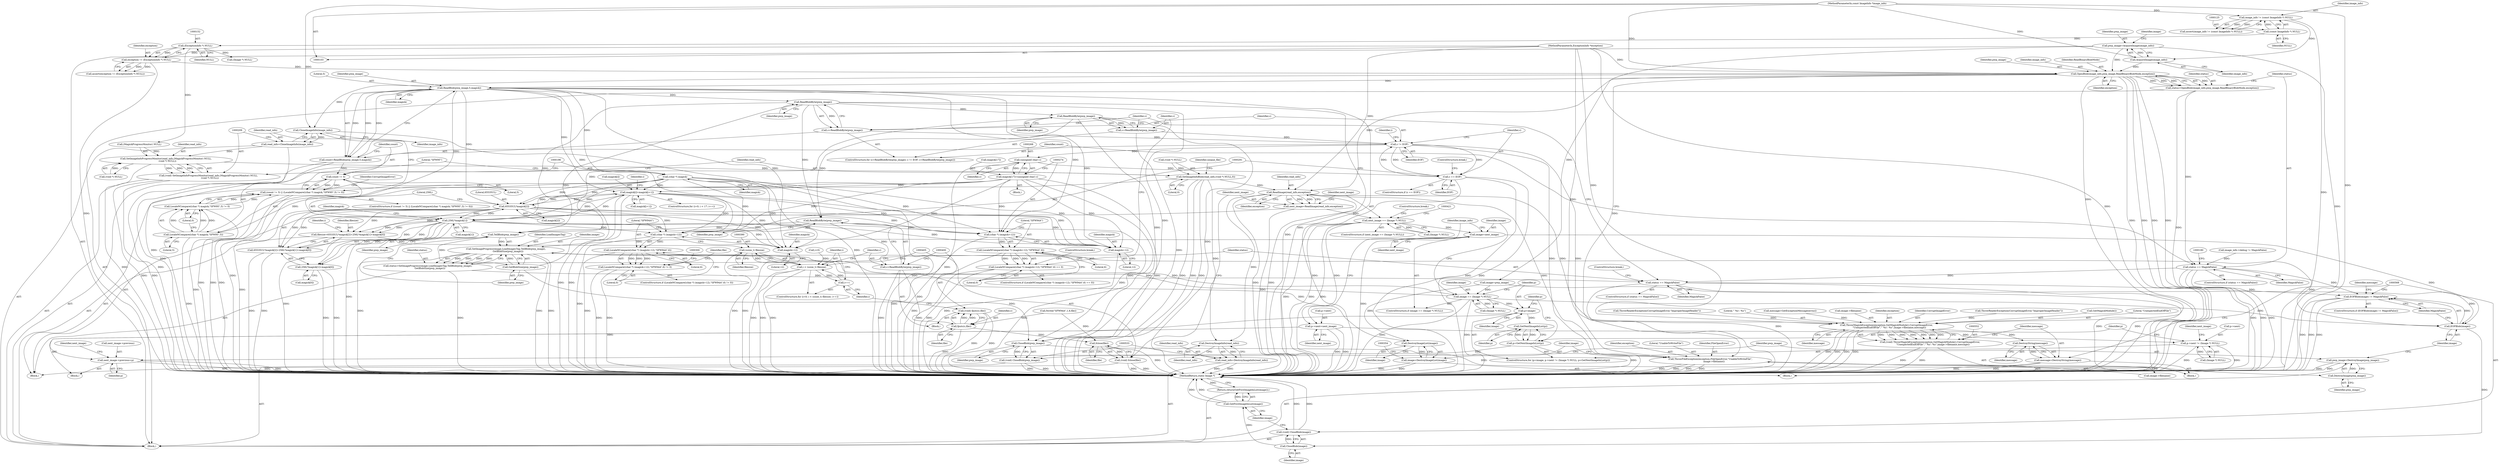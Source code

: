 digraph "1_ImageMagick_ecc03a2518c2b7dd375fde3a040fdae0bdf6a521@pointer" {
"1000169" [label="(Call,OpenBlob(image_info,pwp_image,ReadBinaryBlobMode,exception))"];
"1000162" [label="(Call,AcquireImage(image_info))"];
"1000122" [label="(Call,image_info != (const ImageInfo *) NULL)"];
"1000104" [label="(MethodParameterIn,const ImageInfo *image_info)"];
"1000124" [label="(Call,(const ImageInfo *) NULL)"];
"1000160" [label="(Call,pwp_image=AcquireImage(image_info))"];
"1000149" [label="(Call,exception != (ExceptionInfo *) NULL)"];
"1000105" [label="(MethodParameterIn,ExceptionInfo *exception)"];
"1000151" [label="(Call,(ExceptionInfo *) NULL)"];
"1000167" [label="(Call,status=OpenBlob(image_info,pwp_image,ReadBinaryBlobMode,exception))"];
"1000175" [label="(Call,status == MagickFalse)"];
"1000509" [label="(Call,status == MagickFalse)"];
"1000541" [label="(Call,EOFBlob(image) != MagickFalse)"];
"1000184" [label="(Call,ReadBlob(pwp_image,5,magick))"];
"1000182" [label="(Call,count=ReadBlob(pwp_image,5,magick))"];
"1000190" [label="(Call,count != 5)"];
"1000189" [label="(Call,(count != 5) || (LocaleNCompare((char *) magick,\"SFW95\",5) != 0))"];
"1000195" [label="(Call,(char *) magick)"];
"1000194" [label="(Call,LocaleNCompare((char *) magick,\"SFW95\",5))"];
"1000193" [label="(Call,LocaleNCompare((char *) magick,\"SFW95\",5) != 0)"];
"1000254" [label="(Call,magick[i]=magick[i+1])"];
"1000273" [label="(Call,(char *) (magick+12))"];
"1000272" [label="(Call,LocaleNCompare((char *) (magick+12),\"SFW94A\",6))"];
"1000271" [label="(Call,LocaleNCompare((char *) (magick+12),\"SFW94A\",6) == 0)"];
"1000275" [label="(Call,magick+12)"];
"1000290" [label="(Call,(char *) (magick+12))"];
"1000289" [label="(Call,LocaleNCompare((char *) (magick+12),\"SFW94A\",6))"];
"1000288" [label="(Call,LocaleNCompare((char *) (magick+12),\"SFW94A\",6) != 0)"];
"1000292" [label="(Call,magick+12)"];
"1000369" [label="(Call,65535UL*magick[2])"];
"1000366" [label="(Call,filesize=65535UL*magick[2]+256L*magick[1]+magick[0])"];
"1000389" [label="(Call,(ssize_t) filesize)"];
"1000387" [label="(Call,i < (ssize_t) filesize)"];
"1000392" [label="(Call,i++)"];
"1000368" [label="(Call,65535UL*magick[2]+256L*magick[1]+magick[0])"];
"1000375" [label="(Call,256L*magick[1])"];
"1000374" [label="(Call,256L*magick[1]+magick[0])"];
"1000235" [label="(Call,ReadBlobByte(pwp_image))"];
"1000233" [label="(Call,c=ReadBlobByte(pwp_image))"];
"1000237" [label="(Call,c != EOF)"];
"1000267" [label="(Call,(unsigned char) c)"];
"1000263" [label="(Call,magick[17]=(unsigned char) c)"];
"1000283" [label="(Call,c == EOF)"];
"1000242" [label="(Call,ReadBlobByte(pwp_image))"];
"1000240" [label="(Call,c=ReadBlobByte(pwp_image))"];
"1000397" [label="(Call,ReadBlobByte(pwp_image))"];
"1000395" [label="(Call,c=ReadBlobByte(pwp_image))"];
"1000401" [label="(Call,fputc(c,file))"];
"1000399" [label="(Call,(void) fputc(c,file))"];
"1000406" [label="(Call,fclose(file))"];
"1000404" [label="(Call,(void) fclose(file))"];
"1000504" [label="(Call,TellBlob(pwp_image))"];
"1000501" [label="(Call,SetImageProgress(image,LoadImagesTag,TellBlob(pwp_image),\n      GetBlobSize(pwp_image)))"];
"1000350" [label="(Call,DestroyImageList(image))"];
"1000348" [label="(Call,image=DestroyImageList(image))"];
"1000434" [label="(Call,image == (Image *) NULL)"];
"1000445" [label="(Call,p=image)"];
"1000457" [label="(Call,GetNextImageInList(p))"];
"1000455" [label="(Call,p=GetNextImageInList(p))"];
"1000459" [label="(Call,next_image->previous=p)"];
"1000542" [label="(Call,EOFBlob(image))"];
"1000569" [label="(Call,CloseBlob(image))"];
"1000567" [label="(Call,(void) CloseBlob(image))"];
"1000572" [label="(Call,GetFirstImageInList(image))"];
"1000571" [label="(Return,return(GetFirstImageInList(image));)"];
"1000499" [label="(Call,status=SetImageProgress(image,LoadImagesTag,TellBlob(pwp_image),\n      GetBlobSize(pwp_image)))"];
"1000506" [label="(Call,GetBlobSize(pwp_image))"];
"1000534" [label="(Call,CloseBlob(pwp_image))"];
"1000532" [label="(Call,(void) CloseBlob(pwp_image))"];
"1000538" [label="(Call,DestroyImage(pwp_image))"];
"1000536" [label="(Call,pwp_image=DestroyImage(pwp_image))"];
"1000206" [label="(Call,CloneImageInfo(image_info))"];
"1000204" [label="(Call,read_info=CloneImageInfo(image_info))"];
"1000210" [label="(Call,SetImageInfoProgressMonitor(read_info,(MagickProgressMonitor) NULL,\n    (void *) NULL))"];
"1000208" [label="(Call,(void) SetImageInfoProgressMonitor(read_info,(MagickProgressMonitor) NULL,\n    (void *) NULL))"];
"1000218" [label="(Call,SetImageInfoBlob(read_info,(void *) NULL,0))"];
"1000410" [label="(Call,ReadImage(read_info,exception))"];
"1000341" [label="(Call,ThrowFileException(exception,FileOpenError,\"UnableToWriteFile\",\n          image->filename))"];
"1000408" [label="(Call,next_image=ReadImage(read_info,exception))"];
"1000414" [label="(Call,next_image == (Image *) NULL)"];
"1000439" [label="(Call,image=next_image)"];
"1000473" [label="(Call,p->next=next_image)"];
"1000448" [label="(Call,p->next != (Image *) NULL)"];
"1000530" [label="(Call,DestroyImageInfo(read_info))"];
"1000528" [label="(Call,read_info=DestroyImageInfo(read_info))"];
"1000553" [label="(Call,ThrowMagickException(exception,GetMagickModule(),CorruptImageError,\n        \"UnexpectedEndOfFile\",\"`%s': %s\",image->filename,message))"];
"1000551" [label="(Call,(void) ThrowMagickException(exception,GetMagickModule(),CorruptImageError,\n        \"UnexpectedEndOfFile\",\"`%s': %s\",image->filename,message))"];
"1000565" [label="(Call,DestroyString(message))"];
"1000563" [label="(Call,message=DestroyString(message))"];
"1000481" [label="(Identifier,image_info)"];
"1000503" [label="(Identifier,LoadImagesTag)"];
"1000369" [label="(Call,65535UL*magick[2])"];
"1000371" [label="(Call,magick[2])"];
"1000219" [label="(Identifier,read_info)"];
"1000195" [label="(Call,(char *) magick)"];
"1000202" [label="(Identifier,CorruptImageError)"];
"1000538" [label="(Call,DestroyImage(pwp_image))"];
"1000305" [label="(Call,ThrowReaderException(CorruptImageError,\"ImproperImageHeader\"))"];
"1000267" [label="(Call,(unsigned char) c)"];
"1000191" [label="(Identifier,count)"];
"1000200" [label="(Literal,0)"];
"1000350" [label="(Call,DestroyImageList(image))"];
"1000433" [label="(ControlStructure,if (image == (Image *) NULL))"];
"1000458" [label="(Identifier,p)"];
"1000164" [label="(Call,image=pwp_image)"];
"1000278" [label="(Literal,\"SFW94A\")"];
"1000397" [label="(Call,ReadBlobByte(pwp_image))"];
"1000389" [label="(Call,(ssize_t) filesize)"];
"1000448" [label="(Call,p->next != (Image *) NULL)"];
"1000565" [label="(Call,DestroyString(message))"];
"1000187" [label="(Identifier,magick)"];
"1000281" [label="(ControlStructure,break;)"];
"1000466" [label="(Identifier,next_image)"];
"1000123" [label="(Identifier,image_info)"];
"1000541" [label="(Call,EOFBlob(image) != MagickFalse)"];
"1000572" [label="(Call,GetFirstImageInList(image))"];
"1000231" [label="(Block,)"];
"1000445" [label="(Call,p=image)"];
"1000537" [label="(Identifier,pwp_image)"];
"1000510" [label="(Identifier,status)"];
"1000457" [label="(Call,GetNextImageInList(p))"];
"1000398" [label="(Identifier,pwp_image)"];
"1000270" [label="(ControlStructure,if (LocaleNCompare((char *) (magick+12),\"SFW94A\",6) == 0))"];
"1000220" [label="(Call,(void *) NULL)"];
"1000558" [label="(Literal,\"`%s': %s\")"];
"1000449" [label="(Call,p->next)"];
"1000176" [label="(Identifier,status)"];
"1000190" [label="(Call,count != 5)"];
"1000349" [label="(Identifier,image)"];
"1000279" [label="(Literal,6)"];
"1000506" [label="(Call,GetBlobSize(pwp_image))"];
"1000512" [label="(ControlStructure,break;)"];
"1000243" [label="(Identifier,pwp_image)"];
"1000292" [label="(Call,magick+12)"];
"1000548" [label="(Identifier,message)"];
"1000563" [label="(Call,message=DestroyString(message))"];
"1000567" [label="(Call,(void) CloseBlob(image))"];
"1000236" [label="(Identifier,pwp_image)"];
"1000241" [label="(Identifier,c)"];
"1000507" [label="(Identifier,pwp_image)"];
"1000342" [label="(Identifier,exception)"];
"1000473" [label="(Call,p->next=next_image)"];
"1000456" [label="(Identifier,p)"];
"1000341" [label="(Call,ThrowFileException(exception,FileOpenError,\"UnableToWriteFile\",\n          image->filename))"];
"1000377" [label="(Call,magick[1])"];
"1000106" [label="(Block,)"];
"1000534" [label="(Call,CloseBlob(pwp_image))"];
"1000460" [label="(Call,next_image->previous)"];
"1000553" [label="(Call,ThrowMagickException(exception,GetMagickModule(),CorruptImageError,\n        \"UnexpectedEndOfFile\",\"`%s': %s\",image->filename,message))"];
"1000536" [label="(Call,pwp_image=DestroyImage(pwp_image))"];
"1000189" [label="(Call,(count != 5) || (LocaleNCompare((char *) magick,\"SFW95\",5) != 0))"];
"1000404" [label="(Call,(void) fclose(file))"];
"1000104" [label="(MethodParameterIn,const ImageInfo *image_info)"];
"1000444" [label="(ControlStructure,for (p=image; p->next != (Image *) NULL; p=GetNextImageInList(p)))"];
"1000511" [label="(Identifier,MagickFalse)"];
"1000419" [label="(ControlStructure,break;)"];
"1000441" [label="(Identifier,next_image)"];
"1000198" [label="(Literal,\"SFW95\")"];
"1000160" [label="(Call,pwp_image=AcquireImage(image_info))"];
"1000186" [label="(Literal,5)"];
"1000197" [label="(Identifier,magick)"];
"1000547" [label="(Call,message=GetExceptionMessage(errno))"];
"1000545" [label="(Block,)"];
"1000383" [label="(ControlStructure,for (i=0; i < (ssize_t) filesize; i++))"];
"1000258" [label="(Call,magick[i+1])"];
"1000272" [label="(Call,LocaleNCompare((char *) (magick+12),\"SFW94A\",6))"];
"1000182" [label="(Call,count=ReadBlob(pwp_image,5,magick))"];
"1000384" [label="(Call,i=0)"];
"1000569" [label="(Call,CloseBlob(image))"];
"1000564" [label="(Identifier,message)"];
"1000410" [label="(Call,ReadImage(read_info,exception))"];
"1000334" [label="(Block,)"];
"1000212" [label="(Call,(MagickProgressMonitor) NULL)"];
"1000573" [label="(Identifier,image)"];
"1000165" [label="(Identifier,image)"];
"1000192" [label="(Literal,5)"];
"1000297" [label="(Literal,0)"];
"1000435" [label="(Identifier,image)"];
"1000296" [label="(Literal,6)"];
"1000401" [label="(Call,fputc(c,file))"];
"1000455" [label="(Call,p=GetNextImageInList(p))"];
"1000393" [label="(Identifier,i)"];
"1000285" [label="(Identifier,EOF)"];
"1000218" [label="(Call,SetImageInfoBlob(read_info,(void *) NULL,0))"];
"1000416" [label="(Call,(Image *) NULL)"];
"1000121" [label="(Call,assert(image_info != (const ImageInfo *) NULL))"];
"1000194" [label="(Call,LocaleNCompare((char *) magick,\"SFW95\",5))"];
"1000562" [label="(Identifier,message)"];
"1000505" [label="(Identifier,pwp_image)"];
"1000215" [label="(Call,(void *) NULL)"];
"1000289" [label="(Call,LocaleNCompare((char *) (magick+12),\"SFW94A\",6))"];
"1000543" [label="(Identifier,image)"];
"1000179" [label="(Call,(Image *) NULL)"];
"1000559" [label="(Call,image->filename)"];
"1000245" [label="(ControlStructure,for (i=0; i < 17; i++))"];
"1000283" [label="(Call,c == EOF)"];
"1000162" [label="(Call,AcquireImage(image_info))"];
"1000244" [label="(Block,)"];
"1000225" [label="(Identifier,unique_file)"];
"1000412" [label="(Identifier,exception)"];
"1000450" [label="(Identifier,p)"];
"1000345" [label="(Call,image->filename)"];
"1000344" [label="(Literal,\"UnableToWriteFile\")"];
"1000253" [label="(Identifier,i)"];
"1000415" [label="(Identifier,next_image)"];
"1000175" [label="(Call,status == MagickFalse)"];
"1000242" [label="(Call,ReadBlobByte(pwp_image))"];
"1000295" [label="(Literal,\"SFW94A\")"];
"1000388" [label="(Identifier,i)"];
"1000446" [label="(Identifier,p)"];
"1000408" [label="(Call,next_image=ReadImage(read_info,exception))"];
"1000409" [label="(Identifier,next_image)"];
"1000381" [label="(Identifier,magick)"];
"1000554" [label="(Identifier,exception)"];
"1000151" [label="(Call,(ExceptionInfo *) NULL)"];
"1000529" [label="(Identifier,read_info)"];
"1000177" [label="(Identifier,MagickFalse)"];
"1000396" [label="(Identifier,c)"];
"1000343" [label="(Identifier,FileOpenError)"];
"1000205" [label="(Identifier,read_info)"];
"1000288" [label="(Call,LocaleNCompare((char *) (magick+12),\"SFW94A\",6) != 0)"];
"1000551" [label="(Call,(void) ThrowMagickException(exception,GetMagickModule(),CorruptImageError,\n        \"UnexpectedEndOfFile\",\"`%s': %s\",image->filename,message))"];
"1000105" [label="(MethodParameterIn,ExceptionInfo *exception)"];
"1000370" [label="(Literal,65535UL)"];
"1000366" [label="(Call,filesize=65535UL*magick[2]+256L*magick[1]+magick[0])"];
"1000238" [label="(Identifier,c)"];
"1000556" [label="(Identifier,CorruptImageError)"];
"1000277" [label="(Literal,12)"];
"1000171" [label="(Identifier,pwp_image)"];
"1000150" [label="(Identifier,exception)"];
"1000169" [label="(Call,OpenBlob(image_info,pwp_image,ReadBinaryBlobMode,exception))"];
"1000276" [label="(Identifier,magick)"];
"1000411" [label="(Identifier,read_info)"];
"1000134" [label="(Call,image_info->debug != MagickFalse)"];
"1000502" [label="(Identifier,image)"];
"1000392" [label="(Call,i++)"];
"1000348" [label="(Call,image=DestroyImageList(image))"];
"1000540" [label="(ControlStructure,if (EOFBlob(image) != MagickFalse))"];
"1000290" [label="(Call,(char *) (magick+12))"];
"1000368" [label="(Call,65535UL*magick[2]+256L*magick[1]+magick[0])"];
"1000174" [label="(ControlStructure,if (status == MagickFalse))"];
"1000204" [label="(Call,read_info=CloneImageInfo(image_info))"];
"1000201" [label="(Call,ThrowReaderException(CorruptImageError,\"ImproperImageHeader\"))"];
"1000206" [label="(Call,CloneImageInfo(image_info))"];
"1000293" [label="(Identifier,magick)"];
"1000375" [label="(Call,256L*magick[1])"];
"1000452" [label="(Call,(Image *) NULL)"];
"1000188" [label="(ControlStructure,if ((count != 5) || (LocaleNCompare((char *) magick,\"SFW95\",5) != 0)))"];
"1000247" [label="(Identifier,i)"];
"1000255" [label="(Call,magick[i])"];
"1000184" [label="(Call,ReadBlob(pwp_image,5,magick))"];
"1000403" [label="(Identifier,file)"];
"1000440" [label="(Identifier,image)"];
"1000395" [label="(Call,c=ReadBlobByte(pwp_image))"];
"1000148" [label="(Call,assert(exception != (ExceptionInfo *) NULL))"];
"1000542" [label="(Call,EOFBlob(image))"];
"1000501" [label="(Call,SetImageProgress(image,LoadImagesTag,TellBlob(pwp_image),\n      GetBlobSize(pwp_image)))"];
"1000173" [label="(Identifier,exception)"];
"1000167" [label="(Call,status=OpenBlob(image_info,pwp_image,ReadBinaryBlobMode,exception))"];
"1000351" [label="(Identifier,image)"];
"1000271" [label="(Call,LocaleNCompare((char *) (magick+12),\"SFW94A\",6) == 0)"];
"1000391" [label="(Identifier,filesize)"];
"1000555" [label="(Call,GetMagickModule())"];
"1000269" [label="(Identifier,c)"];
"1000385" [label="(Identifier,i)"];
"1000124" [label="(Call,(const ImageInfo *) NULL)"];
"1000294" [label="(Literal,12)"];
"1000232" [label="(ControlStructure,for (c=ReadBlobByte(pwp_image); c != EOF; c=ReadBlobByte(pwp_image)))"];
"1000463" [label="(Identifier,p)"];
"1000223" [label="(Literal,0)"];
"1000233" [label="(Call,c=ReadBlobByte(pwp_image))"];
"1000210" [label="(Call,SetImageInfoProgressMonitor(read_info,(MagickProgressMonitor) NULL,\n    (void *) NULL))"];
"1000434" [label="(Call,image == (Image *) NULL)"];
"1000235" [label="(Call,ReadBlobByte(pwp_image))"];
"1000571" [label="(Return,return(GetFirstImageInList(image));)"];
"1000566" [label="(Identifier,message)"];
"1000459" [label="(Call,next_image->previous=p)"];
"1000402" [label="(Identifier,c)"];
"1000399" [label="(Call,(void) fputc(c,file))"];
"1000199" [label="(Literal,5)"];
"1000530" [label="(Call,DestroyImageInfo(read_info))"];
"1000535" [label="(Identifier,pwp_image)"];
"1000447" [label="(Identifier,image)"];
"1000309" [label="(Identifier,file)"];
"1000544" [label="(Identifier,MagickFalse)"];
"1000286" [label="(ControlStructure,break;)"];
"1000508" [label="(ControlStructure,if (status == MagickFalse))"];
"1000387" [label="(Call,i < (ssize_t) filesize)"];
"1000570" [label="(Identifier,image)"];
"1000557" [label="(Literal,\"UnexpectedEndOfFile\")"];
"1000406" [label="(Call,fclose(file))"];
"1000367" [label="(Identifier,filesize)"];
"1000211" [label="(Identifier,read_info)"];
"1000284" [label="(Identifier,c)"];
"1000539" [label="(Identifier,pwp_image)"];
"1000161" [label="(Identifier,pwp_image)"];
"1000374" [label="(Call,256L*magick[1]+magick[0])"];
"1000263" [label="(Call,magick[17]=(unsigned char) c)"];
"1000531" [label="(Identifier,read_info)"];
"1000376" [label="(Literal,256L)"];
"1000207" [label="(Identifier,image_info)"];
"1000443" [label="(Block,)"];
"1000413" [label="(ControlStructure,if (next_image == (Image *) NULL))"];
"1000163" [label="(Identifier,image_info)"];
"1000273" [label="(Call,(char *) (magick+12))"];
"1000275" [label="(Call,magick+12)"];
"1000280" [label="(Literal,0)"];
"1000394" [label="(Block,)"];
"1000532" [label="(Call,(void) CloseBlob(pwp_image))"];
"1000474" [label="(Call,p->next)"];
"1000170" [label="(Identifier,image_info)"];
"1000126" [label="(Identifier,NULL)"];
"1000153" [label="(Identifier,NULL)"];
"1000208" [label="(Call,(void) SetImageInfoProgressMonitor(read_info,(MagickProgressMonitor) NULL,\n    (void *) NULL))"];
"1000500" [label="(Identifier,status)"];
"1000574" [label="(MethodReturn,static Image *)"];
"1000414" [label="(Call,next_image == (Image *) NULL)"];
"1000254" [label="(Call,magick[i]=magick[i+1])"];
"1000358" [label="(Call,fwrite(\"SFW94A\",1,6,file))"];
"1000183" [label="(Identifier,count)"];
"1000380" [label="(Call,magick[0])"];
"1000234" [label="(Identifier,c)"];
"1000287" [label="(ControlStructure,if (LocaleNCompare((char *) (magick+12),\"SFW94A\",6) != 0))"];
"1000509" [label="(Call,status == MagickFalse)"];
"1000237" [label="(Call,c != EOF)"];
"1000407" [label="(Identifier,file)"];
"1000282" [label="(ControlStructure,if (c == EOF))"];
"1000439" [label="(Call,image=next_image)"];
"1000168" [label="(Identifier,status)"];
"1000185" [label="(Identifier,pwp_image)"];
"1000461" [label="(Identifier,next_image)"];
"1000504" [label="(Call,TellBlob(pwp_image))"];
"1000264" [label="(Call,magick[17])"];
"1000528" [label="(Call,read_info=DestroyImageInfo(read_info))"];
"1000122" [label="(Call,image_info != (const ImageInfo *) NULL)"];
"1000149" [label="(Call,exception != (ExceptionInfo *) NULL)"];
"1000499" [label="(Call,status=SetImageProgress(image,LoadImagesTag,TellBlob(pwp_image),\n      GetBlobSize(pwp_image)))"];
"1000477" [label="(Identifier,next_image)"];
"1000193" [label="(Call,LocaleNCompare((char *) magick,\"SFW95\",5) != 0)"];
"1000436" [label="(Call,(Image *) NULL)"];
"1000172" [label="(Identifier,ReadBinaryBlobMode)"];
"1000240" [label="(Call,c=ReadBlobByte(pwp_image))"];
"1000239" [label="(Identifier,EOF)"];
"1000169" -> "1000167"  [label="AST: "];
"1000169" -> "1000173"  [label="CFG: "];
"1000170" -> "1000169"  [label="AST: "];
"1000171" -> "1000169"  [label="AST: "];
"1000172" -> "1000169"  [label="AST: "];
"1000173" -> "1000169"  [label="AST: "];
"1000167" -> "1000169"  [label="CFG: "];
"1000169" -> "1000574"  [label="DDG: "];
"1000169" -> "1000574"  [label="DDG: "];
"1000169" -> "1000574"  [label="DDG: "];
"1000169" -> "1000574"  [label="DDG: "];
"1000169" -> "1000167"  [label="DDG: "];
"1000169" -> "1000167"  [label="DDG: "];
"1000169" -> "1000167"  [label="DDG: "];
"1000169" -> "1000167"  [label="DDG: "];
"1000162" -> "1000169"  [label="DDG: "];
"1000104" -> "1000169"  [label="DDG: "];
"1000160" -> "1000169"  [label="DDG: "];
"1000149" -> "1000169"  [label="DDG: "];
"1000105" -> "1000169"  [label="DDG: "];
"1000169" -> "1000184"  [label="DDG: "];
"1000169" -> "1000206"  [label="DDG: "];
"1000169" -> "1000341"  [label="DDG: "];
"1000169" -> "1000410"  [label="DDG: "];
"1000169" -> "1000553"  [label="DDG: "];
"1000162" -> "1000160"  [label="AST: "];
"1000162" -> "1000163"  [label="CFG: "];
"1000163" -> "1000162"  [label="AST: "];
"1000160" -> "1000162"  [label="CFG: "];
"1000162" -> "1000160"  [label="DDG: "];
"1000122" -> "1000162"  [label="DDG: "];
"1000104" -> "1000162"  [label="DDG: "];
"1000122" -> "1000121"  [label="AST: "];
"1000122" -> "1000124"  [label="CFG: "];
"1000123" -> "1000122"  [label="AST: "];
"1000124" -> "1000122"  [label="AST: "];
"1000121" -> "1000122"  [label="CFG: "];
"1000122" -> "1000574"  [label="DDG: "];
"1000122" -> "1000121"  [label="DDG: "];
"1000122" -> "1000121"  [label="DDG: "];
"1000104" -> "1000122"  [label="DDG: "];
"1000124" -> "1000122"  [label="DDG: "];
"1000104" -> "1000103"  [label="AST: "];
"1000104" -> "1000574"  [label="DDG: "];
"1000104" -> "1000206"  [label="DDG: "];
"1000124" -> "1000126"  [label="CFG: "];
"1000125" -> "1000124"  [label="AST: "];
"1000126" -> "1000124"  [label="AST: "];
"1000124" -> "1000151"  [label="DDG: "];
"1000160" -> "1000106"  [label="AST: "];
"1000161" -> "1000160"  [label="AST: "];
"1000165" -> "1000160"  [label="CFG: "];
"1000160" -> "1000574"  [label="DDG: "];
"1000160" -> "1000164"  [label="DDG: "];
"1000149" -> "1000148"  [label="AST: "];
"1000149" -> "1000151"  [label="CFG: "];
"1000150" -> "1000149"  [label="AST: "];
"1000151" -> "1000149"  [label="AST: "];
"1000148" -> "1000149"  [label="CFG: "];
"1000149" -> "1000574"  [label="DDG: "];
"1000149" -> "1000148"  [label="DDG: "];
"1000149" -> "1000148"  [label="DDG: "];
"1000105" -> "1000149"  [label="DDG: "];
"1000151" -> "1000149"  [label="DDG: "];
"1000105" -> "1000103"  [label="AST: "];
"1000105" -> "1000574"  [label="DDG: "];
"1000105" -> "1000341"  [label="DDG: "];
"1000105" -> "1000410"  [label="DDG: "];
"1000105" -> "1000553"  [label="DDG: "];
"1000151" -> "1000153"  [label="CFG: "];
"1000152" -> "1000151"  [label="AST: "];
"1000153" -> "1000151"  [label="AST: "];
"1000151" -> "1000179"  [label="DDG: "];
"1000151" -> "1000212"  [label="DDG: "];
"1000167" -> "1000106"  [label="AST: "];
"1000168" -> "1000167"  [label="AST: "];
"1000176" -> "1000167"  [label="CFG: "];
"1000167" -> "1000574"  [label="DDG: "];
"1000167" -> "1000175"  [label="DDG: "];
"1000175" -> "1000174"  [label="AST: "];
"1000175" -> "1000177"  [label="CFG: "];
"1000176" -> "1000175"  [label="AST: "];
"1000177" -> "1000175"  [label="AST: "];
"1000180" -> "1000175"  [label="CFG: "];
"1000183" -> "1000175"  [label="CFG: "];
"1000175" -> "1000574"  [label="DDG: "];
"1000175" -> "1000574"  [label="DDG: "];
"1000175" -> "1000574"  [label="DDG: "];
"1000134" -> "1000175"  [label="DDG: "];
"1000175" -> "1000509"  [label="DDG: "];
"1000175" -> "1000541"  [label="DDG: "];
"1000509" -> "1000508"  [label="AST: "];
"1000509" -> "1000511"  [label="CFG: "];
"1000510" -> "1000509"  [label="AST: "];
"1000511" -> "1000509"  [label="AST: "];
"1000234" -> "1000509"  [label="CFG: "];
"1000512" -> "1000509"  [label="CFG: "];
"1000509" -> "1000574"  [label="DDG: "];
"1000509" -> "1000574"  [label="DDG: "];
"1000509" -> "1000574"  [label="DDG: "];
"1000499" -> "1000509"  [label="DDG: "];
"1000509" -> "1000541"  [label="DDG: "];
"1000541" -> "1000540"  [label="AST: "];
"1000541" -> "1000544"  [label="CFG: "];
"1000542" -> "1000541"  [label="AST: "];
"1000544" -> "1000541"  [label="AST: "];
"1000548" -> "1000541"  [label="CFG: "];
"1000568" -> "1000541"  [label="CFG: "];
"1000541" -> "1000574"  [label="DDG: "];
"1000541" -> "1000574"  [label="DDG: "];
"1000541" -> "1000574"  [label="DDG: "];
"1000542" -> "1000541"  [label="DDG: "];
"1000184" -> "1000182"  [label="AST: "];
"1000184" -> "1000187"  [label="CFG: "];
"1000185" -> "1000184"  [label="AST: "];
"1000186" -> "1000184"  [label="AST: "];
"1000187" -> "1000184"  [label="AST: "];
"1000182" -> "1000184"  [label="CFG: "];
"1000184" -> "1000574"  [label="DDG: "];
"1000184" -> "1000182"  [label="DDG: "];
"1000184" -> "1000182"  [label="DDG: "];
"1000184" -> "1000182"  [label="DDG: "];
"1000184" -> "1000195"  [label="DDG: "];
"1000184" -> "1000235"  [label="DDG: "];
"1000184" -> "1000254"  [label="DDG: "];
"1000184" -> "1000273"  [label="DDG: "];
"1000184" -> "1000275"  [label="DDG: "];
"1000184" -> "1000290"  [label="DDG: "];
"1000184" -> "1000292"  [label="DDG: "];
"1000184" -> "1000369"  [label="DDG: "];
"1000184" -> "1000375"  [label="DDG: "];
"1000182" -> "1000106"  [label="AST: "];
"1000183" -> "1000182"  [label="AST: "];
"1000191" -> "1000182"  [label="CFG: "];
"1000182" -> "1000574"  [label="DDG: "];
"1000182" -> "1000190"  [label="DDG: "];
"1000190" -> "1000189"  [label="AST: "];
"1000190" -> "1000192"  [label="CFG: "];
"1000191" -> "1000190"  [label="AST: "];
"1000192" -> "1000190"  [label="AST: "];
"1000196" -> "1000190"  [label="CFG: "];
"1000189" -> "1000190"  [label="CFG: "];
"1000190" -> "1000574"  [label="DDG: "];
"1000190" -> "1000189"  [label="DDG: "];
"1000190" -> "1000189"  [label="DDG: "];
"1000189" -> "1000188"  [label="AST: "];
"1000189" -> "1000193"  [label="CFG: "];
"1000193" -> "1000189"  [label="AST: "];
"1000202" -> "1000189"  [label="CFG: "];
"1000205" -> "1000189"  [label="CFG: "];
"1000189" -> "1000574"  [label="DDG: "];
"1000189" -> "1000574"  [label="DDG: "];
"1000189" -> "1000574"  [label="DDG: "];
"1000193" -> "1000189"  [label="DDG: "];
"1000193" -> "1000189"  [label="DDG: "];
"1000195" -> "1000194"  [label="AST: "];
"1000195" -> "1000197"  [label="CFG: "];
"1000196" -> "1000195"  [label="AST: "];
"1000197" -> "1000195"  [label="AST: "];
"1000198" -> "1000195"  [label="CFG: "];
"1000195" -> "1000574"  [label="DDG: "];
"1000195" -> "1000194"  [label="DDG: "];
"1000195" -> "1000254"  [label="DDG: "];
"1000195" -> "1000273"  [label="DDG: "];
"1000195" -> "1000275"  [label="DDG: "];
"1000195" -> "1000290"  [label="DDG: "];
"1000195" -> "1000292"  [label="DDG: "];
"1000195" -> "1000369"  [label="DDG: "];
"1000195" -> "1000375"  [label="DDG: "];
"1000194" -> "1000193"  [label="AST: "];
"1000194" -> "1000199"  [label="CFG: "];
"1000198" -> "1000194"  [label="AST: "];
"1000199" -> "1000194"  [label="AST: "];
"1000200" -> "1000194"  [label="CFG: "];
"1000194" -> "1000574"  [label="DDG: "];
"1000194" -> "1000193"  [label="DDG: "];
"1000194" -> "1000193"  [label="DDG: "];
"1000194" -> "1000193"  [label="DDG: "];
"1000193" -> "1000200"  [label="CFG: "];
"1000200" -> "1000193"  [label="AST: "];
"1000193" -> "1000574"  [label="DDG: "];
"1000254" -> "1000245"  [label="AST: "];
"1000254" -> "1000258"  [label="CFG: "];
"1000255" -> "1000254"  [label="AST: "];
"1000258" -> "1000254"  [label="AST: "];
"1000253" -> "1000254"  [label="CFG: "];
"1000254" -> "1000574"  [label="DDG: "];
"1000254" -> "1000574"  [label="DDG: "];
"1000375" -> "1000254"  [label="DDG: "];
"1000263" -> "1000254"  [label="DDG: "];
"1000369" -> "1000254"  [label="DDG: "];
"1000254" -> "1000273"  [label="DDG: "];
"1000254" -> "1000275"  [label="DDG: "];
"1000254" -> "1000290"  [label="DDG: "];
"1000254" -> "1000292"  [label="DDG: "];
"1000254" -> "1000369"  [label="DDG: "];
"1000254" -> "1000375"  [label="DDG: "];
"1000273" -> "1000272"  [label="AST: "];
"1000273" -> "1000275"  [label="CFG: "];
"1000274" -> "1000273"  [label="AST: "];
"1000275" -> "1000273"  [label="AST: "];
"1000278" -> "1000273"  [label="CFG: "];
"1000273" -> "1000574"  [label="DDG: "];
"1000273" -> "1000272"  [label="DDG: "];
"1000375" -> "1000273"  [label="DDG: "];
"1000263" -> "1000273"  [label="DDG: "];
"1000369" -> "1000273"  [label="DDG: "];
"1000272" -> "1000271"  [label="AST: "];
"1000272" -> "1000279"  [label="CFG: "];
"1000278" -> "1000272"  [label="AST: "];
"1000279" -> "1000272"  [label="AST: "];
"1000280" -> "1000272"  [label="CFG: "];
"1000272" -> "1000574"  [label="DDG: "];
"1000272" -> "1000271"  [label="DDG: "];
"1000272" -> "1000271"  [label="DDG: "];
"1000272" -> "1000271"  [label="DDG: "];
"1000271" -> "1000270"  [label="AST: "];
"1000271" -> "1000280"  [label="CFG: "];
"1000280" -> "1000271"  [label="AST: "];
"1000281" -> "1000271"  [label="CFG: "];
"1000241" -> "1000271"  [label="CFG: "];
"1000271" -> "1000574"  [label="DDG: "];
"1000271" -> "1000574"  [label="DDG: "];
"1000275" -> "1000277"  [label="CFG: "];
"1000276" -> "1000275"  [label="AST: "];
"1000277" -> "1000275"  [label="AST: "];
"1000275" -> "1000574"  [label="DDG: "];
"1000375" -> "1000275"  [label="DDG: "];
"1000263" -> "1000275"  [label="DDG: "];
"1000369" -> "1000275"  [label="DDG: "];
"1000290" -> "1000289"  [label="AST: "];
"1000290" -> "1000292"  [label="CFG: "];
"1000291" -> "1000290"  [label="AST: "];
"1000292" -> "1000290"  [label="AST: "];
"1000295" -> "1000290"  [label="CFG: "];
"1000290" -> "1000574"  [label="DDG: "];
"1000290" -> "1000289"  [label="DDG: "];
"1000375" -> "1000290"  [label="DDG: "];
"1000263" -> "1000290"  [label="DDG: "];
"1000369" -> "1000290"  [label="DDG: "];
"1000289" -> "1000288"  [label="AST: "];
"1000289" -> "1000296"  [label="CFG: "];
"1000295" -> "1000289"  [label="AST: "];
"1000296" -> "1000289"  [label="AST: "];
"1000297" -> "1000289"  [label="CFG: "];
"1000289" -> "1000574"  [label="DDG: "];
"1000289" -> "1000288"  [label="DDG: "];
"1000289" -> "1000288"  [label="DDG: "];
"1000289" -> "1000288"  [label="DDG: "];
"1000288" -> "1000287"  [label="AST: "];
"1000288" -> "1000297"  [label="CFG: "];
"1000297" -> "1000288"  [label="AST: "];
"1000300" -> "1000288"  [label="CFG: "];
"1000309" -> "1000288"  [label="CFG: "];
"1000288" -> "1000574"  [label="DDG: "];
"1000288" -> "1000574"  [label="DDG: "];
"1000292" -> "1000294"  [label="CFG: "];
"1000293" -> "1000292"  [label="AST: "];
"1000294" -> "1000292"  [label="AST: "];
"1000292" -> "1000574"  [label="DDG: "];
"1000375" -> "1000292"  [label="DDG: "];
"1000263" -> "1000292"  [label="DDG: "];
"1000369" -> "1000292"  [label="DDG: "];
"1000369" -> "1000368"  [label="AST: "];
"1000369" -> "1000371"  [label="CFG: "];
"1000370" -> "1000369"  [label="AST: "];
"1000371" -> "1000369"  [label="AST: "];
"1000376" -> "1000369"  [label="CFG: "];
"1000369" -> "1000574"  [label="DDG: "];
"1000369" -> "1000366"  [label="DDG: "];
"1000369" -> "1000366"  [label="DDG: "];
"1000369" -> "1000368"  [label="DDG: "];
"1000369" -> "1000368"  [label="DDG: "];
"1000375" -> "1000369"  [label="DDG: "];
"1000263" -> "1000369"  [label="DDG: "];
"1000369" -> "1000375"  [label="DDG: "];
"1000366" -> "1000231"  [label="AST: "];
"1000366" -> "1000368"  [label="CFG: "];
"1000367" -> "1000366"  [label="AST: "];
"1000368" -> "1000366"  [label="AST: "];
"1000385" -> "1000366"  [label="CFG: "];
"1000366" -> "1000574"  [label="DDG: "];
"1000375" -> "1000366"  [label="DDG: "];
"1000375" -> "1000366"  [label="DDG: "];
"1000366" -> "1000389"  [label="DDG: "];
"1000389" -> "1000387"  [label="AST: "];
"1000389" -> "1000391"  [label="CFG: "];
"1000390" -> "1000389"  [label="AST: "];
"1000391" -> "1000389"  [label="AST: "];
"1000387" -> "1000389"  [label="CFG: "];
"1000389" -> "1000574"  [label="DDG: "];
"1000389" -> "1000387"  [label="DDG: "];
"1000387" -> "1000383"  [label="AST: "];
"1000388" -> "1000387"  [label="AST: "];
"1000396" -> "1000387"  [label="CFG: "];
"1000405" -> "1000387"  [label="CFG: "];
"1000387" -> "1000574"  [label="DDG: "];
"1000387" -> "1000574"  [label="DDG: "];
"1000387" -> "1000574"  [label="DDG: "];
"1000392" -> "1000387"  [label="DDG: "];
"1000384" -> "1000387"  [label="DDG: "];
"1000387" -> "1000392"  [label="DDG: "];
"1000392" -> "1000383"  [label="AST: "];
"1000392" -> "1000393"  [label="CFG: "];
"1000393" -> "1000392"  [label="AST: "];
"1000388" -> "1000392"  [label="CFG: "];
"1000368" -> "1000374"  [label="CFG: "];
"1000374" -> "1000368"  [label="AST: "];
"1000368" -> "1000574"  [label="DDG: "];
"1000368" -> "1000574"  [label="DDG: "];
"1000375" -> "1000368"  [label="DDG: "];
"1000375" -> "1000368"  [label="DDG: "];
"1000375" -> "1000374"  [label="AST: "];
"1000375" -> "1000377"  [label="CFG: "];
"1000376" -> "1000375"  [label="AST: "];
"1000377" -> "1000375"  [label="AST: "];
"1000381" -> "1000375"  [label="CFG: "];
"1000375" -> "1000574"  [label="DDG: "];
"1000375" -> "1000374"  [label="DDG: "];
"1000375" -> "1000374"  [label="DDG: "];
"1000263" -> "1000375"  [label="DDG: "];
"1000374" -> "1000380"  [label="CFG: "];
"1000380" -> "1000374"  [label="AST: "];
"1000374" -> "1000574"  [label="DDG: "];
"1000374" -> "1000574"  [label="DDG: "];
"1000235" -> "1000233"  [label="AST: "];
"1000235" -> "1000236"  [label="CFG: "];
"1000236" -> "1000235"  [label="AST: "];
"1000233" -> "1000235"  [label="CFG: "];
"1000235" -> "1000574"  [label="DDG: "];
"1000235" -> "1000233"  [label="DDG: "];
"1000506" -> "1000235"  [label="DDG: "];
"1000235" -> "1000242"  [label="DDG: "];
"1000235" -> "1000397"  [label="DDG: "];
"1000235" -> "1000504"  [label="DDG: "];
"1000235" -> "1000534"  [label="DDG: "];
"1000233" -> "1000232"  [label="AST: "];
"1000234" -> "1000233"  [label="AST: "];
"1000238" -> "1000233"  [label="CFG: "];
"1000233" -> "1000574"  [label="DDG: "];
"1000233" -> "1000237"  [label="DDG: "];
"1000237" -> "1000232"  [label="AST: "];
"1000237" -> "1000239"  [label="CFG: "];
"1000238" -> "1000237"  [label="AST: "];
"1000239" -> "1000237"  [label="AST: "];
"1000247" -> "1000237"  [label="CFG: "];
"1000284" -> "1000237"  [label="CFG: "];
"1000237" -> "1000574"  [label="DDG: "];
"1000237" -> "1000574"  [label="DDG: "];
"1000240" -> "1000237"  [label="DDG: "];
"1000283" -> "1000237"  [label="DDG: "];
"1000237" -> "1000267"  [label="DDG: "];
"1000237" -> "1000283"  [label="DDG: "];
"1000237" -> "1000283"  [label="DDG: "];
"1000267" -> "1000263"  [label="AST: "];
"1000267" -> "1000269"  [label="CFG: "];
"1000268" -> "1000267"  [label="AST: "];
"1000269" -> "1000267"  [label="AST: "];
"1000263" -> "1000267"  [label="CFG: "];
"1000267" -> "1000574"  [label="DDG: "];
"1000267" -> "1000263"  [label="DDG: "];
"1000267" -> "1000283"  [label="DDG: "];
"1000263" -> "1000244"  [label="AST: "];
"1000264" -> "1000263"  [label="AST: "];
"1000274" -> "1000263"  [label="CFG: "];
"1000263" -> "1000574"  [label="DDG: "];
"1000263" -> "1000574"  [label="DDG: "];
"1000283" -> "1000282"  [label="AST: "];
"1000283" -> "1000285"  [label="CFG: "];
"1000284" -> "1000283"  [label="AST: "];
"1000285" -> "1000283"  [label="AST: "];
"1000286" -> "1000283"  [label="CFG: "];
"1000291" -> "1000283"  [label="CFG: "];
"1000283" -> "1000574"  [label="DDG: "];
"1000283" -> "1000574"  [label="DDG: "];
"1000283" -> "1000574"  [label="DDG: "];
"1000242" -> "1000240"  [label="AST: "];
"1000242" -> "1000243"  [label="CFG: "];
"1000243" -> "1000242"  [label="AST: "];
"1000240" -> "1000242"  [label="CFG: "];
"1000242" -> "1000574"  [label="DDG: "];
"1000242" -> "1000240"  [label="DDG: "];
"1000242" -> "1000397"  [label="DDG: "];
"1000242" -> "1000504"  [label="DDG: "];
"1000242" -> "1000534"  [label="DDG: "];
"1000240" -> "1000232"  [label="AST: "];
"1000241" -> "1000240"  [label="AST: "];
"1000238" -> "1000240"  [label="CFG: "];
"1000240" -> "1000574"  [label="DDG: "];
"1000397" -> "1000395"  [label="AST: "];
"1000397" -> "1000398"  [label="CFG: "];
"1000398" -> "1000397"  [label="AST: "];
"1000395" -> "1000397"  [label="CFG: "];
"1000397" -> "1000395"  [label="DDG: "];
"1000397" -> "1000504"  [label="DDG: "];
"1000397" -> "1000534"  [label="DDG: "];
"1000395" -> "1000394"  [label="AST: "];
"1000396" -> "1000395"  [label="AST: "];
"1000400" -> "1000395"  [label="CFG: "];
"1000395" -> "1000574"  [label="DDG: "];
"1000395" -> "1000401"  [label="DDG: "];
"1000401" -> "1000399"  [label="AST: "];
"1000401" -> "1000403"  [label="CFG: "];
"1000402" -> "1000401"  [label="AST: "];
"1000403" -> "1000401"  [label="AST: "];
"1000399" -> "1000401"  [label="CFG: "];
"1000401" -> "1000574"  [label="DDG: "];
"1000401" -> "1000399"  [label="DDG: "];
"1000401" -> "1000399"  [label="DDG: "];
"1000358" -> "1000401"  [label="DDG: "];
"1000401" -> "1000406"  [label="DDG: "];
"1000399" -> "1000394"  [label="AST: "];
"1000400" -> "1000399"  [label="AST: "];
"1000393" -> "1000399"  [label="CFG: "];
"1000399" -> "1000574"  [label="DDG: "];
"1000399" -> "1000574"  [label="DDG: "];
"1000406" -> "1000404"  [label="AST: "];
"1000406" -> "1000407"  [label="CFG: "];
"1000407" -> "1000406"  [label="AST: "];
"1000404" -> "1000406"  [label="CFG: "];
"1000406" -> "1000574"  [label="DDG: "];
"1000406" -> "1000404"  [label="DDG: "];
"1000358" -> "1000406"  [label="DDG: "];
"1000404" -> "1000231"  [label="AST: "];
"1000405" -> "1000404"  [label="AST: "];
"1000409" -> "1000404"  [label="CFG: "];
"1000404" -> "1000574"  [label="DDG: "];
"1000404" -> "1000574"  [label="DDG: "];
"1000504" -> "1000501"  [label="AST: "];
"1000504" -> "1000505"  [label="CFG: "];
"1000505" -> "1000504"  [label="AST: "];
"1000507" -> "1000504"  [label="CFG: "];
"1000504" -> "1000501"  [label="DDG: "];
"1000504" -> "1000506"  [label="DDG: "];
"1000501" -> "1000499"  [label="AST: "];
"1000501" -> "1000506"  [label="CFG: "];
"1000502" -> "1000501"  [label="AST: "];
"1000503" -> "1000501"  [label="AST: "];
"1000506" -> "1000501"  [label="AST: "];
"1000499" -> "1000501"  [label="CFG: "];
"1000501" -> "1000574"  [label="DDG: "];
"1000501" -> "1000574"  [label="DDG: "];
"1000501" -> "1000574"  [label="DDG: "];
"1000501" -> "1000350"  [label="DDG: "];
"1000501" -> "1000434"  [label="DDG: "];
"1000501" -> "1000499"  [label="DDG: "];
"1000501" -> "1000499"  [label="DDG: "];
"1000501" -> "1000499"  [label="DDG: "];
"1000501" -> "1000499"  [label="DDG: "];
"1000439" -> "1000501"  [label="DDG: "];
"1000434" -> "1000501"  [label="DDG: "];
"1000506" -> "1000501"  [label="DDG: "];
"1000501" -> "1000542"  [label="DDG: "];
"1000350" -> "1000348"  [label="AST: "];
"1000350" -> "1000351"  [label="CFG: "];
"1000351" -> "1000350"  [label="AST: "];
"1000348" -> "1000350"  [label="CFG: "];
"1000350" -> "1000348"  [label="DDG: "];
"1000164" -> "1000350"  [label="DDG: "];
"1000348" -> "1000334"  [label="AST: "];
"1000349" -> "1000348"  [label="AST: "];
"1000354" -> "1000348"  [label="CFG: "];
"1000348" -> "1000574"  [label="DDG: "];
"1000348" -> "1000574"  [label="DDG: "];
"1000434" -> "1000433"  [label="AST: "];
"1000434" -> "1000436"  [label="CFG: "];
"1000435" -> "1000434"  [label="AST: "];
"1000436" -> "1000434"  [label="AST: "];
"1000440" -> "1000434"  [label="CFG: "];
"1000446" -> "1000434"  [label="CFG: "];
"1000434" -> "1000574"  [label="DDG: "];
"1000434" -> "1000574"  [label="DDG: "];
"1000164" -> "1000434"  [label="DDG: "];
"1000436" -> "1000434"  [label="DDG: "];
"1000434" -> "1000445"  [label="DDG: "];
"1000434" -> "1000542"  [label="DDG: "];
"1000445" -> "1000444"  [label="AST: "];
"1000445" -> "1000447"  [label="CFG: "];
"1000446" -> "1000445"  [label="AST: "];
"1000447" -> "1000445"  [label="AST: "];
"1000450" -> "1000445"  [label="CFG: "];
"1000445" -> "1000457"  [label="DDG: "];
"1000445" -> "1000459"  [label="DDG: "];
"1000457" -> "1000455"  [label="AST: "];
"1000457" -> "1000458"  [label="CFG: "];
"1000458" -> "1000457"  [label="AST: "];
"1000455" -> "1000457"  [label="CFG: "];
"1000457" -> "1000455"  [label="DDG: "];
"1000455" -> "1000457"  [label="DDG: "];
"1000455" -> "1000444"  [label="AST: "];
"1000456" -> "1000455"  [label="AST: "];
"1000450" -> "1000455"  [label="CFG: "];
"1000455" -> "1000574"  [label="DDG: "];
"1000455" -> "1000459"  [label="DDG: "];
"1000459" -> "1000443"  [label="AST: "];
"1000459" -> "1000463"  [label="CFG: "];
"1000460" -> "1000459"  [label="AST: "];
"1000463" -> "1000459"  [label="AST: "];
"1000466" -> "1000459"  [label="CFG: "];
"1000459" -> "1000574"  [label="DDG: "];
"1000459" -> "1000574"  [label="DDG: "];
"1000542" -> "1000543"  [label="CFG: "];
"1000543" -> "1000542"  [label="AST: "];
"1000544" -> "1000542"  [label="CFG: "];
"1000439" -> "1000542"  [label="DDG: "];
"1000164" -> "1000542"  [label="DDG: "];
"1000542" -> "1000569"  [label="DDG: "];
"1000569" -> "1000567"  [label="AST: "];
"1000569" -> "1000570"  [label="CFG: "];
"1000570" -> "1000569"  [label="AST: "];
"1000567" -> "1000569"  [label="CFG: "];
"1000569" -> "1000567"  [label="DDG: "];
"1000569" -> "1000572"  [label="DDG: "];
"1000567" -> "1000106"  [label="AST: "];
"1000568" -> "1000567"  [label="AST: "];
"1000573" -> "1000567"  [label="CFG: "];
"1000567" -> "1000574"  [label="DDG: "];
"1000567" -> "1000574"  [label="DDG: "];
"1000572" -> "1000571"  [label="AST: "];
"1000572" -> "1000573"  [label="CFG: "];
"1000573" -> "1000572"  [label="AST: "];
"1000571" -> "1000572"  [label="CFG: "];
"1000572" -> "1000574"  [label="DDG: "];
"1000572" -> "1000574"  [label="DDG: "];
"1000572" -> "1000571"  [label="DDG: "];
"1000571" -> "1000106"  [label="AST: "];
"1000574" -> "1000571"  [label="CFG: "];
"1000571" -> "1000574"  [label="DDG: "];
"1000499" -> "1000231"  [label="AST: "];
"1000500" -> "1000499"  [label="AST: "];
"1000510" -> "1000499"  [label="CFG: "];
"1000499" -> "1000574"  [label="DDG: "];
"1000506" -> "1000507"  [label="CFG: "];
"1000507" -> "1000506"  [label="AST: "];
"1000506" -> "1000534"  [label="DDG: "];
"1000534" -> "1000532"  [label="AST: "];
"1000534" -> "1000535"  [label="CFG: "];
"1000535" -> "1000534"  [label="AST: "];
"1000532" -> "1000534"  [label="CFG: "];
"1000534" -> "1000532"  [label="DDG: "];
"1000534" -> "1000538"  [label="DDG: "];
"1000532" -> "1000106"  [label="AST: "];
"1000533" -> "1000532"  [label="AST: "];
"1000537" -> "1000532"  [label="CFG: "];
"1000532" -> "1000574"  [label="DDG: "];
"1000532" -> "1000574"  [label="DDG: "];
"1000538" -> "1000536"  [label="AST: "];
"1000538" -> "1000539"  [label="CFG: "];
"1000539" -> "1000538"  [label="AST: "];
"1000536" -> "1000538"  [label="CFG: "];
"1000538" -> "1000536"  [label="DDG: "];
"1000536" -> "1000106"  [label="AST: "];
"1000537" -> "1000536"  [label="AST: "];
"1000543" -> "1000536"  [label="CFG: "];
"1000536" -> "1000574"  [label="DDG: "];
"1000536" -> "1000574"  [label="DDG: "];
"1000206" -> "1000204"  [label="AST: "];
"1000206" -> "1000207"  [label="CFG: "];
"1000207" -> "1000206"  [label="AST: "];
"1000204" -> "1000206"  [label="CFG: "];
"1000206" -> "1000574"  [label="DDG: "];
"1000206" -> "1000204"  [label="DDG: "];
"1000204" -> "1000106"  [label="AST: "];
"1000205" -> "1000204"  [label="AST: "];
"1000209" -> "1000204"  [label="CFG: "];
"1000204" -> "1000574"  [label="DDG: "];
"1000204" -> "1000210"  [label="DDG: "];
"1000210" -> "1000208"  [label="AST: "];
"1000210" -> "1000215"  [label="CFG: "];
"1000211" -> "1000210"  [label="AST: "];
"1000212" -> "1000210"  [label="AST: "];
"1000215" -> "1000210"  [label="AST: "];
"1000208" -> "1000210"  [label="CFG: "];
"1000210" -> "1000574"  [label="DDG: "];
"1000210" -> "1000208"  [label="DDG: "];
"1000210" -> "1000208"  [label="DDG: "];
"1000210" -> "1000208"  [label="DDG: "];
"1000212" -> "1000210"  [label="DDG: "];
"1000215" -> "1000210"  [label="DDG: "];
"1000210" -> "1000218"  [label="DDG: "];
"1000208" -> "1000106"  [label="AST: "];
"1000209" -> "1000208"  [label="AST: "];
"1000219" -> "1000208"  [label="CFG: "];
"1000208" -> "1000574"  [label="DDG: "];
"1000208" -> "1000574"  [label="DDG: "];
"1000218" -> "1000106"  [label="AST: "];
"1000218" -> "1000223"  [label="CFG: "];
"1000219" -> "1000218"  [label="AST: "];
"1000220" -> "1000218"  [label="AST: "];
"1000223" -> "1000218"  [label="AST: "];
"1000225" -> "1000218"  [label="CFG: "];
"1000218" -> "1000574"  [label="DDG: "];
"1000218" -> "1000574"  [label="DDG: "];
"1000218" -> "1000574"  [label="DDG: "];
"1000220" -> "1000218"  [label="DDG: "];
"1000218" -> "1000410"  [label="DDG: "];
"1000218" -> "1000530"  [label="DDG: "];
"1000410" -> "1000408"  [label="AST: "];
"1000410" -> "1000412"  [label="CFG: "];
"1000411" -> "1000410"  [label="AST: "];
"1000412" -> "1000410"  [label="AST: "];
"1000408" -> "1000410"  [label="CFG: "];
"1000410" -> "1000574"  [label="DDG: "];
"1000410" -> "1000574"  [label="DDG: "];
"1000410" -> "1000341"  [label="DDG: "];
"1000410" -> "1000408"  [label="DDG: "];
"1000410" -> "1000408"  [label="DDG: "];
"1000410" -> "1000530"  [label="DDG: "];
"1000410" -> "1000553"  [label="DDG: "];
"1000341" -> "1000334"  [label="AST: "];
"1000341" -> "1000345"  [label="CFG: "];
"1000342" -> "1000341"  [label="AST: "];
"1000343" -> "1000341"  [label="AST: "];
"1000344" -> "1000341"  [label="AST: "];
"1000345" -> "1000341"  [label="AST: "];
"1000349" -> "1000341"  [label="CFG: "];
"1000341" -> "1000574"  [label="DDG: "];
"1000341" -> "1000574"  [label="DDG: "];
"1000341" -> "1000574"  [label="DDG: "];
"1000341" -> "1000574"  [label="DDG: "];
"1000408" -> "1000231"  [label="AST: "];
"1000409" -> "1000408"  [label="AST: "];
"1000415" -> "1000408"  [label="CFG: "];
"1000408" -> "1000574"  [label="DDG: "];
"1000408" -> "1000414"  [label="DDG: "];
"1000414" -> "1000413"  [label="AST: "];
"1000414" -> "1000416"  [label="CFG: "];
"1000415" -> "1000414"  [label="AST: "];
"1000416" -> "1000414"  [label="AST: "];
"1000419" -> "1000414"  [label="CFG: "];
"1000421" -> "1000414"  [label="CFG: "];
"1000414" -> "1000574"  [label="DDG: "];
"1000414" -> "1000574"  [label="DDG: "];
"1000414" -> "1000574"  [label="DDG: "];
"1000416" -> "1000414"  [label="DDG: "];
"1000414" -> "1000439"  [label="DDG: "];
"1000414" -> "1000473"  [label="DDG: "];
"1000439" -> "1000433"  [label="AST: "];
"1000439" -> "1000441"  [label="CFG: "];
"1000440" -> "1000439"  [label="AST: "];
"1000441" -> "1000439"  [label="AST: "];
"1000481" -> "1000439"  [label="CFG: "];
"1000439" -> "1000574"  [label="DDG: "];
"1000473" -> "1000443"  [label="AST: "];
"1000473" -> "1000477"  [label="CFG: "];
"1000474" -> "1000473"  [label="AST: "];
"1000477" -> "1000473"  [label="AST: "];
"1000481" -> "1000473"  [label="CFG: "];
"1000473" -> "1000574"  [label="DDG: "];
"1000473" -> "1000574"  [label="DDG: "];
"1000473" -> "1000448"  [label="DDG: "];
"1000448" -> "1000444"  [label="AST: "];
"1000448" -> "1000452"  [label="CFG: "];
"1000449" -> "1000448"  [label="AST: "];
"1000452" -> "1000448"  [label="AST: "];
"1000456" -> "1000448"  [label="CFG: "];
"1000461" -> "1000448"  [label="CFG: "];
"1000448" -> "1000574"  [label="DDG: "];
"1000448" -> "1000574"  [label="DDG: "];
"1000452" -> "1000448"  [label="DDG: "];
"1000530" -> "1000528"  [label="AST: "];
"1000530" -> "1000531"  [label="CFG: "];
"1000531" -> "1000530"  [label="AST: "];
"1000528" -> "1000530"  [label="CFG: "];
"1000530" -> "1000528"  [label="DDG: "];
"1000528" -> "1000106"  [label="AST: "];
"1000529" -> "1000528"  [label="AST: "];
"1000533" -> "1000528"  [label="CFG: "];
"1000528" -> "1000574"  [label="DDG: "];
"1000528" -> "1000574"  [label="DDG: "];
"1000553" -> "1000551"  [label="AST: "];
"1000553" -> "1000562"  [label="CFG: "];
"1000554" -> "1000553"  [label="AST: "];
"1000555" -> "1000553"  [label="AST: "];
"1000556" -> "1000553"  [label="AST: "];
"1000557" -> "1000553"  [label="AST: "];
"1000558" -> "1000553"  [label="AST: "];
"1000559" -> "1000553"  [label="AST: "];
"1000562" -> "1000553"  [label="AST: "];
"1000551" -> "1000553"  [label="CFG: "];
"1000553" -> "1000574"  [label="DDG: "];
"1000553" -> "1000574"  [label="DDG: "];
"1000553" -> "1000574"  [label="DDG: "];
"1000553" -> "1000574"  [label="DDG: "];
"1000553" -> "1000551"  [label="DDG: "];
"1000553" -> "1000551"  [label="DDG: "];
"1000553" -> "1000551"  [label="DDG: "];
"1000553" -> "1000551"  [label="DDG: "];
"1000553" -> "1000551"  [label="DDG: "];
"1000553" -> "1000551"  [label="DDG: "];
"1000553" -> "1000551"  [label="DDG: "];
"1000305" -> "1000553"  [label="DDG: "];
"1000201" -> "1000553"  [label="DDG: "];
"1000547" -> "1000553"  [label="DDG: "];
"1000553" -> "1000565"  [label="DDG: "];
"1000551" -> "1000545"  [label="AST: "];
"1000552" -> "1000551"  [label="AST: "];
"1000564" -> "1000551"  [label="CFG: "];
"1000551" -> "1000574"  [label="DDG: "];
"1000551" -> "1000574"  [label="DDG: "];
"1000565" -> "1000563"  [label="AST: "];
"1000565" -> "1000566"  [label="CFG: "];
"1000566" -> "1000565"  [label="AST: "];
"1000563" -> "1000565"  [label="CFG: "];
"1000565" -> "1000563"  [label="DDG: "];
"1000563" -> "1000545"  [label="AST: "];
"1000564" -> "1000563"  [label="AST: "];
"1000568" -> "1000563"  [label="CFG: "];
"1000563" -> "1000574"  [label="DDG: "];
"1000563" -> "1000574"  [label="DDG: "];
}
